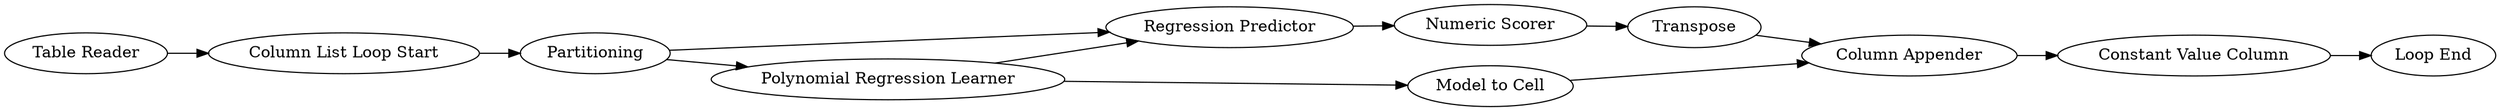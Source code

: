digraph {
	102 [label="Column List Loop Start"]
	103 [label="Column Appender"]
	104 [label="Constant Value Column"]
	105 [label="Loop End"]
	107 [label="Polynomial Regression Learner"]
	108 [label=Partitioning]
	109 [label="Regression Predictor"]
	110 [label="Model to Cell"]
	111 [label="Numeric Scorer"]
	112 [label=Transpose]
	115 [label="Table Reader"]
	102 -> 108
	103 -> 104
	104 -> 105
	107 -> 110
	107 -> 109
	108 -> 109
	108 -> 107
	109 -> 111
	110 -> 103
	111 -> 112
	112 -> 103
	115 -> 102
	rankdir=LR
}
